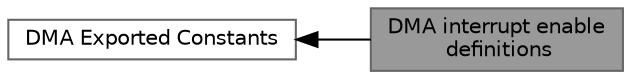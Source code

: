 digraph "DMA interrupt enable definitions"
{
 // LATEX_PDF_SIZE
  bgcolor="transparent";
  edge [fontname=Helvetica,fontsize=10,labelfontname=Helvetica,labelfontsize=10];
  node [fontname=Helvetica,fontsize=10,shape=box,height=0.2,width=0.4];
  rankdir=LR;
  Node2 [id="Node000002",label="DMA Exported Constants",height=0.2,width=0.4,color="grey40", fillcolor="white", style="filled",URL="$group__DMA__Exported__Constants.html",tooltip="DMA Exported constants."];
  Node1 [id="Node000001",label="DMA interrupt enable\l definitions",height=0.2,width=0.4,color="gray40", fillcolor="grey60", style="filled", fontcolor="black",tooltip="DMA interrupts definition."];
  Node2->Node1 [shape=plaintext, dir="back", style="solid"];
}
